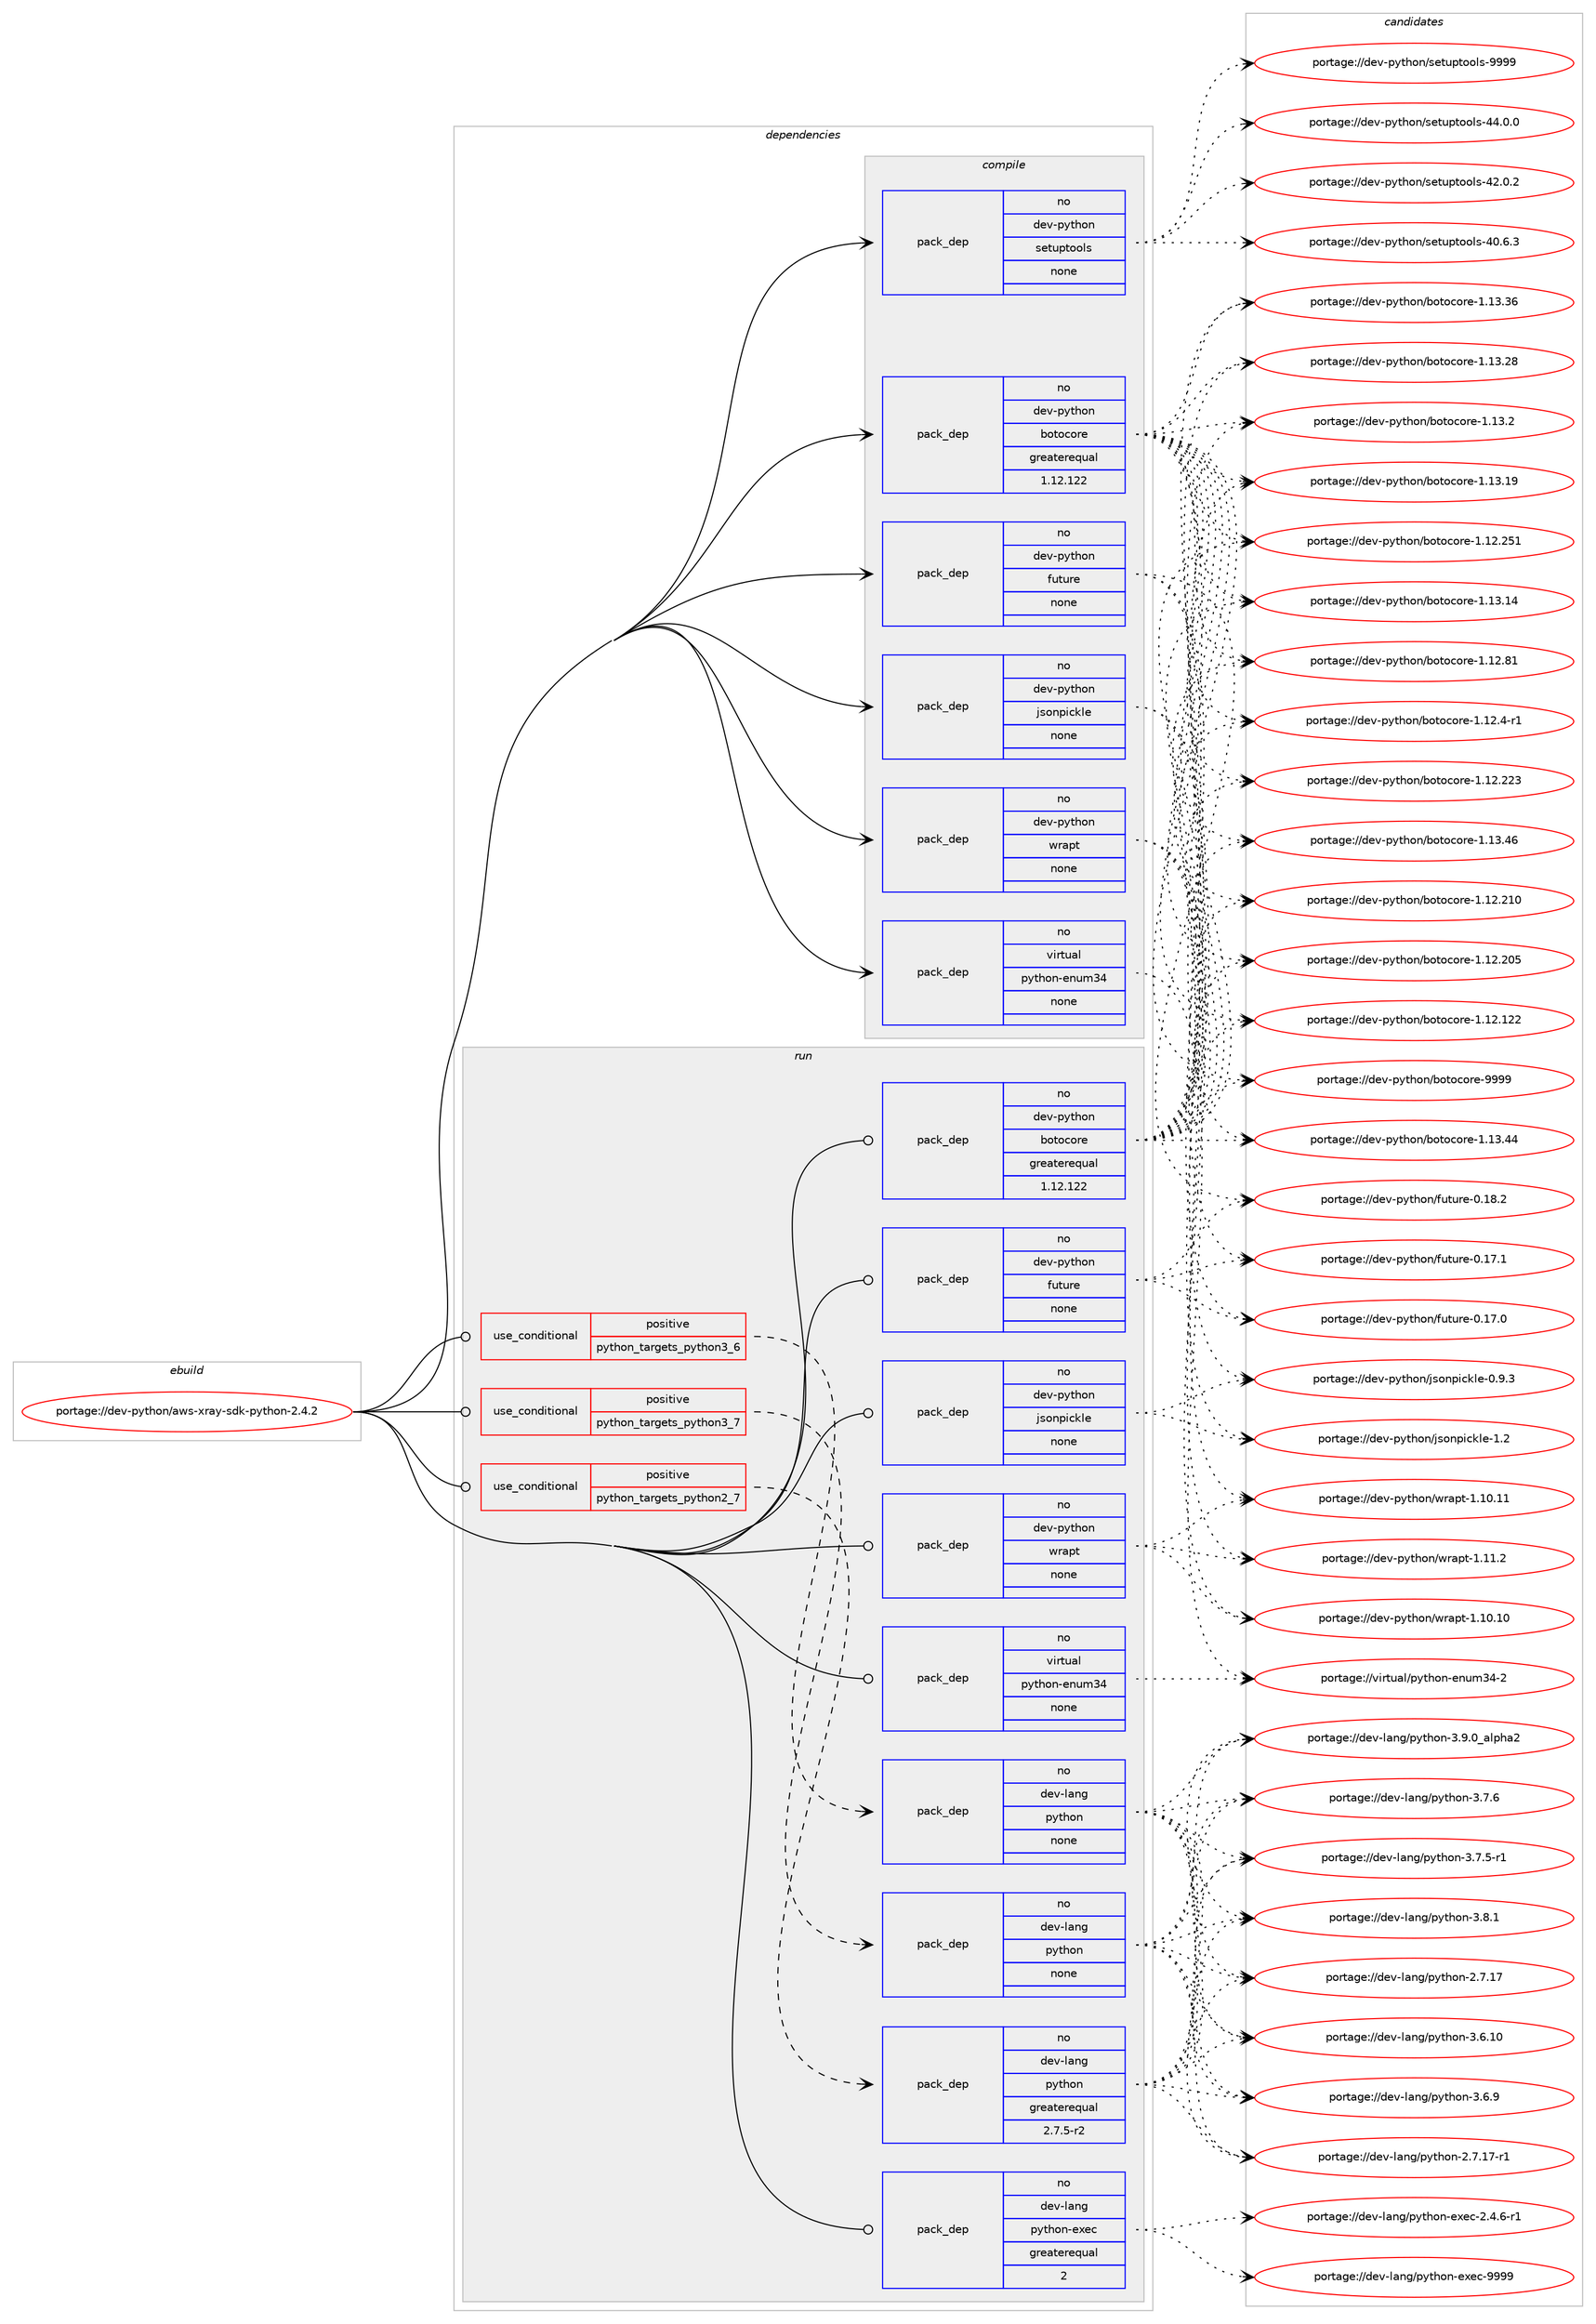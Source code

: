 digraph prolog {

# *************
# Graph options
# *************

newrank=true;
concentrate=true;
compound=true;
graph [rankdir=LR,fontname=Helvetica,fontsize=10,ranksep=1.5];#, ranksep=2.5, nodesep=0.2];
edge  [arrowhead=vee];
node  [fontname=Helvetica,fontsize=10];

# **********
# The ebuild
# **********

subgraph cluster_leftcol {
color=gray;
label=<<i>ebuild</i>>;
id [label="portage://dev-python/aws-xray-sdk-python-2.4.2", color=red, width=4, href="../dev-python/aws-xray-sdk-python-2.4.2.svg"];
}

# ****************
# The dependencies
# ****************

subgraph cluster_midcol {
color=gray;
label=<<i>dependencies</i>>;
subgraph cluster_compile {
fillcolor="#eeeeee";
style=filled;
label=<<i>compile</i>>;
subgraph pack346736 {
dependency470408 [label=<<TABLE BORDER="0" CELLBORDER="1" CELLSPACING="0" CELLPADDING="4" WIDTH="220"><TR><TD ROWSPAN="6" CELLPADDING="30">pack_dep</TD></TR><TR><TD WIDTH="110">no</TD></TR><TR><TD>dev-python</TD></TR><TR><TD>botocore</TD></TR><TR><TD>greaterequal</TD></TR><TR><TD>1.12.122</TD></TR></TABLE>>, shape=none, color=blue];
}
id:e -> dependency470408:w [weight=20,style="solid",arrowhead="vee"];
subgraph pack346737 {
dependency470409 [label=<<TABLE BORDER="0" CELLBORDER="1" CELLSPACING="0" CELLPADDING="4" WIDTH="220"><TR><TD ROWSPAN="6" CELLPADDING="30">pack_dep</TD></TR><TR><TD WIDTH="110">no</TD></TR><TR><TD>dev-python</TD></TR><TR><TD>future</TD></TR><TR><TD>none</TD></TR><TR><TD></TD></TR></TABLE>>, shape=none, color=blue];
}
id:e -> dependency470409:w [weight=20,style="solid",arrowhead="vee"];
subgraph pack346738 {
dependency470410 [label=<<TABLE BORDER="0" CELLBORDER="1" CELLSPACING="0" CELLPADDING="4" WIDTH="220"><TR><TD ROWSPAN="6" CELLPADDING="30">pack_dep</TD></TR><TR><TD WIDTH="110">no</TD></TR><TR><TD>dev-python</TD></TR><TR><TD>jsonpickle</TD></TR><TR><TD>none</TD></TR><TR><TD></TD></TR></TABLE>>, shape=none, color=blue];
}
id:e -> dependency470410:w [weight=20,style="solid",arrowhead="vee"];
subgraph pack346739 {
dependency470411 [label=<<TABLE BORDER="0" CELLBORDER="1" CELLSPACING="0" CELLPADDING="4" WIDTH="220"><TR><TD ROWSPAN="6" CELLPADDING="30">pack_dep</TD></TR><TR><TD WIDTH="110">no</TD></TR><TR><TD>dev-python</TD></TR><TR><TD>setuptools</TD></TR><TR><TD>none</TD></TR><TR><TD></TD></TR></TABLE>>, shape=none, color=blue];
}
id:e -> dependency470411:w [weight=20,style="solid",arrowhead="vee"];
subgraph pack346740 {
dependency470412 [label=<<TABLE BORDER="0" CELLBORDER="1" CELLSPACING="0" CELLPADDING="4" WIDTH="220"><TR><TD ROWSPAN="6" CELLPADDING="30">pack_dep</TD></TR><TR><TD WIDTH="110">no</TD></TR><TR><TD>dev-python</TD></TR><TR><TD>wrapt</TD></TR><TR><TD>none</TD></TR><TR><TD></TD></TR></TABLE>>, shape=none, color=blue];
}
id:e -> dependency470412:w [weight=20,style="solid",arrowhead="vee"];
subgraph pack346741 {
dependency470413 [label=<<TABLE BORDER="0" CELLBORDER="1" CELLSPACING="0" CELLPADDING="4" WIDTH="220"><TR><TD ROWSPAN="6" CELLPADDING="30">pack_dep</TD></TR><TR><TD WIDTH="110">no</TD></TR><TR><TD>virtual</TD></TR><TR><TD>python-enum34</TD></TR><TR><TD>none</TD></TR><TR><TD></TD></TR></TABLE>>, shape=none, color=blue];
}
id:e -> dependency470413:w [weight=20,style="solid",arrowhead="vee"];
}
subgraph cluster_compileandrun {
fillcolor="#eeeeee";
style=filled;
label=<<i>compile and run</i>>;
}
subgraph cluster_run {
fillcolor="#eeeeee";
style=filled;
label=<<i>run</i>>;
subgraph cond118657 {
dependency470414 [label=<<TABLE BORDER="0" CELLBORDER="1" CELLSPACING="0" CELLPADDING="4"><TR><TD ROWSPAN="3" CELLPADDING="10">use_conditional</TD></TR><TR><TD>positive</TD></TR><TR><TD>python_targets_python2_7</TD></TR></TABLE>>, shape=none, color=red];
subgraph pack346742 {
dependency470415 [label=<<TABLE BORDER="0" CELLBORDER="1" CELLSPACING="0" CELLPADDING="4" WIDTH="220"><TR><TD ROWSPAN="6" CELLPADDING="30">pack_dep</TD></TR><TR><TD WIDTH="110">no</TD></TR><TR><TD>dev-lang</TD></TR><TR><TD>python</TD></TR><TR><TD>greaterequal</TD></TR><TR><TD>2.7.5-r2</TD></TR></TABLE>>, shape=none, color=blue];
}
dependency470414:e -> dependency470415:w [weight=20,style="dashed",arrowhead="vee"];
}
id:e -> dependency470414:w [weight=20,style="solid",arrowhead="odot"];
subgraph cond118658 {
dependency470416 [label=<<TABLE BORDER="0" CELLBORDER="1" CELLSPACING="0" CELLPADDING="4"><TR><TD ROWSPAN="3" CELLPADDING="10">use_conditional</TD></TR><TR><TD>positive</TD></TR><TR><TD>python_targets_python3_6</TD></TR></TABLE>>, shape=none, color=red];
subgraph pack346743 {
dependency470417 [label=<<TABLE BORDER="0" CELLBORDER="1" CELLSPACING="0" CELLPADDING="4" WIDTH="220"><TR><TD ROWSPAN="6" CELLPADDING="30">pack_dep</TD></TR><TR><TD WIDTH="110">no</TD></TR><TR><TD>dev-lang</TD></TR><TR><TD>python</TD></TR><TR><TD>none</TD></TR><TR><TD></TD></TR></TABLE>>, shape=none, color=blue];
}
dependency470416:e -> dependency470417:w [weight=20,style="dashed",arrowhead="vee"];
}
id:e -> dependency470416:w [weight=20,style="solid",arrowhead="odot"];
subgraph cond118659 {
dependency470418 [label=<<TABLE BORDER="0" CELLBORDER="1" CELLSPACING="0" CELLPADDING="4"><TR><TD ROWSPAN="3" CELLPADDING="10">use_conditional</TD></TR><TR><TD>positive</TD></TR><TR><TD>python_targets_python3_7</TD></TR></TABLE>>, shape=none, color=red];
subgraph pack346744 {
dependency470419 [label=<<TABLE BORDER="0" CELLBORDER="1" CELLSPACING="0" CELLPADDING="4" WIDTH="220"><TR><TD ROWSPAN="6" CELLPADDING="30">pack_dep</TD></TR><TR><TD WIDTH="110">no</TD></TR><TR><TD>dev-lang</TD></TR><TR><TD>python</TD></TR><TR><TD>none</TD></TR><TR><TD></TD></TR></TABLE>>, shape=none, color=blue];
}
dependency470418:e -> dependency470419:w [weight=20,style="dashed",arrowhead="vee"];
}
id:e -> dependency470418:w [weight=20,style="solid",arrowhead="odot"];
subgraph pack346745 {
dependency470420 [label=<<TABLE BORDER="0" CELLBORDER="1" CELLSPACING="0" CELLPADDING="4" WIDTH="220"><TR><TD ROWSPAN="6" CELLPADDING="30">pack_dep</TD></TR><TR><TD WIDTH="110">no</TD></TR><TR><TD>dev-lang</TD></TR><TR><TD>python-exec</TD></TR><TR><TD>greaterequal</TD></TR><TR><TD>2</TD></TR></TABLE>>, shape=none, color=blue];
}
id:e -> dependency470420:w [weight=20,style="solid",arrowhead="odot"];
subgraph pack346746 {
dependency470421 [label=<<TABLE BORDER="0" CELLBORDER="1" CELLSPACING="0" CELLPADDING="4" WIDTH="220"><TR><TD ROWSPAN="6" CELLPADDING="30">pack_dep</TD></TR><TR><TD WIDTH="110">no</TD></TR><TR><TD>dev-python</TD></TR><TR><TD>botocore</TD></TR><TR><TD>greaterequal</TD></TR><TR><TD>1.12.122</TD></TR></TABLE>>, shape=none, color=blue];
}
id:e -> dependency470421:w [weight=20,style="solid",arrowhead="odot"];
subgraph pack346747 {
dependency470422 [label=<<TABLE BORDER="0" CELLBORDER="1" CELLSPACING="0" CELLPADDING="4" WIDTH="220"><TR><TD ROWSPAN="6" CELLPADDING="30">pack_dep</TD></TR><TR><TD WIDTH="110">no</TD></TR><TR><TD>dev-python</TD></TR><TR><TD>future</TD></TR><TR><TD>none</TD></TR><TR><TD></TD></TR></TABLE>>, shape=none, color=blue];
}
id:e -> dependency470422:w [weight=20,style="solid",arrowhead="odot"];
subgraph pack346748 {
dependency470423 [label=<<TABLE BORDER="0" CELLBORDER="1" CELLSPACING="0" CELLPADDING="4" WIDTH="220"><TR><TD ROWSPAN="6" CELLPADDING="30">pack_dep</TD></TR><TR><TD WIDTH="110">no</TD></TR><TR><TD>dev-python</TD></TR><TR><TD>jsonpickle</TD></TR><TR><TD>none</TD></TR><TR><TD></TD></TR></TABLE>>, shape=none, color=blue];
}
id:e -> dependency470423:w [weight=20,style="solid",arrowhead="odot"];
subgraph pack346749 {
dependency470424 [label=<<TABLE BORDER="0" CELLBORDER="1" CELLSPACING="0" CELLPADDING="4" WIDTH="220"><TR><TD ROWSPAN="6" CELLPADDING="30">pack_dep</TD></TR><TR><TD WIDTH="110">no</TD></TR><TR><TD>dev-python</TD></TR><TR><TD>wrapt</TD></TR><TR><TD>none</TD></TR><TR><TD></TD></TR></TABLE>>, shape=none, color=blue];
}
id:e -> dependency470424:w [weight=20,style="solid",arrowhead="odot"];
subgraph pack346750 {
dependency470425 [label=<<TABLE BORDER="0" CELLBORDER="1" CELLSPACING="0" CELLPADDING="4" WIDTH="220"><TR><TD ROWSPAN="6" CELLPADDING="30">pack_dep</TD></TR><TR><TD WIDTH="110">no</TD></TR><TR><TD>virtual</TD></TR><TR><TD>python-enum34</TD></TR><TR><TD>none</TD></TR><TR><TD></TD></TR></TABLE>>, shape=none, color=blue];
}
id:e -> dependency470425:w [weight=20,style="solid",arrowhead="odot"];
}
}

# **************
# The candidates
# **************

subgraph cluster_choices {
rank=same;
color=gray;
label=<<i>candidates</i>>;

subgraph choice346736 {
color=black;
nodesep=1;
choice100101118451121211161041111104798111116111991111141014557575757 [label="portage://dev-python/botocore-9999", color=red, width=4,href="../dev-python/botocore-9999.svg"];
choice100101118451121211161041111104798111116111991111141014549464951465254 [label="portage://dev-python/botocore-1.13.46", color=red, width=4,href="../dev-python/botocore-1.13.46.svg"];
choice100101118451121211161041111104798111116111991111141014549464951465252 [label="portage://dev-python/botocore-1.13.44", color=red, width=4,href="../dev-python/botocore-1.13.44.svg"];
choice100101118451121211161041111104798111116111991111141014549464951465154 [label="portage://dev-python/botocore-1.13.36", color=red, width=4,href="../dev-python/botocore-1.13.36.svg"];
choice100101118451121211161041111104798111116111991111141014549464951465056 [label="portage://dev-python/botocore-1.13.28", color=red, width=4,href="../dev-python/botocore-1.13.28.svg"];
choice1001011184511212111610411111047981111161119911111410145494649514650 [label="portage://dev-python/botocore-1.13.2", color=red, width=4,href="../dev-python/botocore-1.13.2.svg"];
choice100101118451121211161041111104798111116111991111141014549464951464957 [label="portage://dev-python/botocore-1.13.19", color=red, width=4,href="../dev-python/botocore-1.13.19.svg"];
choice100101118451121211161041111104798111116111991111141014549464951464952 [label="portage://dev-python/botocore-1.13.14", color=red, width=4,href="../dev-python/botocore-1.13.14.svg"];
choice100101118451121211161041111104798111116111991111141014549464950465649 [label="portage://dev-python/botocore-1.12.81", color=red, width=4,href="../dev-python/botocore-1.12.81.svg"];
choice10010111845112121116104111110479811111611199111114101454946495046524511449 [label="portage://dev-python/botocore-1.12.4-r1", color=red, width=4,href="../dev-python/botocore-1.12.4-r1.svg"];
choice10010111845112121116104111110479811111611199111114101454946495046505349 [label="portage://dev-python/botocore-1.12.251", color=red, width=4,href="../dev-python/botocore-1.12.251.svg"];
choice10010111845112121116104111110479811111611199111114101454946495046505051 [label="portage://dev-python/botocore-1.12.223", color=red, width=4,href="../dev-python/botocore-1.12.223.svg"];
choice10010111845112121116104111110479811111611199111114101454946495046504948 [label="portage://dev-python/botocore-1.12.210", color=red, width=4,href="../dev-python/botocore-1.12.210.svg"];
choice10010111845112121116104111110479811111611199111114101454946495046504853 [label="portage://dev-python/botocore-1.12.205", color=red, width=4,href="../dev-python/botocore-1.12.205.svg"];
choice10010111845112121116104111110479811111611199111114101454946495046495050 [label="portage://dev-python/botocore-1.12.122", color=red, width=4,href="../dev-python/botocore-1.12.122.svg"];
dependency470408:e -> choice100101118451121211161041111104798111116111991111141014557575757:w [style=dotted,weight="100"];
dependency470408:e -> choice100101118451121211161041111104798111116111991111141014549464951465254:w [style=dotted,weight="100"];
dependency470408:e -> choice100101118451121211161041111104798111116111991111141014549464951465252:w [style=dotted,weight="100"];
dependency470408:e -> choice100101118451121211161041111104798111116111991111141014549464951465154:w [style=dotted,weight="100"];
dependency470408:e -> choice100101118451121211161041111104798111116111991111141014549464951465056:w [style=dotted,weight="100"];
dependency470408:e -> choice1001011184511212111610411111047981111161119911111410145494649514650:w [style=dotted,weight="100"];
dependency470408:e -> choice100101118451121211161041111104798111116111991111141014549464951464957:w [style=dotted,weight="100"];
dependency470408:e -> choice100101118451121211161041111104798111116111991111141014549464951464952:w [style=dotted,weight="100"];
dependency470408:e -> choice100101118451121211161041111104798111116111991111141014549464950465649:w [style=dotted,weight="100"];
dependency470408:e -> choice10010111845112121116104111110479811111611199111114101454946495046524511449:w [style=dotted,weight="100"];
dependency470408:e -> choice10010111845112121116104111110479811111611199111114101454946495046505349:w [style=dotted,weight="100"];
dependency470408:e -> choice10010111845112121116104111110479811111611199111114101454946495046505051:w [style=dotted,weight="100"];
dependency470408:e -> choice10010111845112121116104111110479811111611199111114101454946495046504948:w [style=dotted,weight="100"];
dependency470408:e -> choice10010111845112121116104111110479811111611199111114101454946495046504853:w [style=dotted,weight="100"];
dependency470408:e -> choice10010111845112121116104111110479811111611199111114101454946495046495050:w [style=dotted,weight="100"];
}
subgraph choice346737 {
color=black;
nodesep=1;
choice100101118451121211161041111104710211711611711410145484649564650 [label="portage://dev-python/future-0.18.2", color=red, width=4,href="../dev-python/future-0.18.2.svg"];
choice100101118451121211161041111104710211711611711410145484649554649 [label="portage://dev-python/future-0.17.1", color=red, width=4,href="../dev-python/future-0.17.1.svg"];
choice100101118451121211161041111104710211711611711410145484649554648 [label="portage://dev-python/future-0.17.0", color=red, width=4,href="../dev-python/future-0.17.0.svg"];
dependency470409:e -> choice100101118451121211161041111104710211711611711410145484649564650:w [style=dotted,weight="100"];
dependency470409:e -> choice100101118451121211161041111104710211711611711410145484649554649:w [style=dotted,weight="100"];
dependency470409:e -> choice100101118451121211161041111104710211711611711410145484649554648:w [style=dotted,weight="100"];
}
subgraph choice346738 {
color=black;
nodesep=1;
choice10010111845112121116104111110471061151111101121059910710810145494650 [label="portage://dev-python/jsonpickle-1.2", color=red, width=4,href="../dev-python/jsonpickle-1.2.svg"];
choice100101118451121211161041111104710611511111011210599107108101454846574651 [label="portage://dev-python/jsonpickle-0.9.3", color=red, width=4,href="../dev-python/jsonpickle-0.9.3.svg"];
dependency470410:e -> choice10010111845112121116104111110471061151111101121059910710810145494650:w [style=dotted,weight="100"];
dependency470410:e -> choice100101118451121211161041111104710611511111011210599107108101454846574651:w [style=dotted,weight="100"];
}
subgraph choice346739 {
color=black;
nodesep=1;
choice10010111845112121116104111110471151011161171121161111111081154557575757 [label="portage://dev-python/setuptools-9999", color=red, width=4,href="../dev-python/setuptools-9999.svg"];
choice100101118451121211161041111104711510111611711211611111110811545525246484648 [label="portage://dev-python/setuptools-44.0.0", color=red, width=4,href="../dev-python/setuptools-44.0.0.svg"];
choice100101118451121211161041111104711510111611711211611111110811545525046484650 [label="portage://dev-python/setuptools-42.0.2", color=red, width=4,href="../dev-python/setuptools-42.0.2.svg"];
choice100101118451121211161041111104711510111611711211611111110811545524846544651 [label="portage://dev-python/setuptools-40.6.3", color=red, width=4,href="../dev-python/setuptools-40.6.3.svg"];
dependency470411:e -> choice10010111845112121116104111110471151011161171121161111111081154557575757:w [style=dotted,weight="100"];
dependency470411:e -> choice100101118451121211161041111104711510111611711211611111110811545525246484648:w [style=dotted,weight="100"];
dependency470411:e -> choice100101118451121211161041111104711510111611711211611111110811545525046484650:w [style=dotted,weight="100"];
dependency470411:e -> choice100101118451121211161041111104711510111611711211611111110811545524846544651:w [style=dotted,weight="100"];
}
subgraph choice346740 {
color=black;
nodesep=1;
choice10010111845112121116104111110471191149711211645494649494650 [label="portage://dev-python/wrapt-1.11.2", color=red, width=4,href="../dev-python/wrapt-1.11.2.svg"];
choice1001011184511212111610411111047119114971121164549464948464949 [label="portage://dev-python/wrapt-1.10.11", color=red, width=4,href="../dev-python/wrapt-1.10.11.svg"];
choice1001011184511212111610411111047119114971121164549464948464948 [label="portage://dev-python/wrapt-1.10.10", color=red, width=4,href="../dev-python/wrapt-1.10.10.svg"];
dependency470412:e -> choice10010111845112121116104111110471191149711211645494649494650:w [style=dotted,weight="100"];
dependency470412:e -> choice1001011184511212111610411111047119114971121164549464948464949:w [style=dotted,weight="100"];
dependency470412:e -> choice1001011184511212111610411111047119114971121164549464948464948:w [style=dotted,weight="100"];
}
subgraph choice346741 {
color=black;
nodesep=1;
choice11810511411611797108471121211161041111104510111011710951524550 [label="portage://virtual/python-enum34-2", color=red, width=4,href="../virtual/python-enum34-2.svg"];
dependency470413:e -> choice11810511411611797108471121211161041111104510111011710951524550:w [style=dotted,weight="100"];
}
subgraph choice346742 {
color=black;
nodesep=1;
choice10010111845108971101034711212111610411111045514657464895971081121049750 [label="portage://dev-lang/python-3.9.0_alpha2", color=red, width=4,href="../dev-lang/python-3.9.0_alpha2.svg"];
choice100101118451089711010347112121116104111110455146564649 [label="portage://dev-lang/python-3.8.1", color=red, width=4,href="../dev-lang/python-3.8.1.svg"];
choice100101118451089711010347112121116104111110455146554654 [label="portage://dev-lang/python-3.7.6", color=red, width=4,href="../dev-lang/python-3.7.6.svg"];
choice1001011184510897110103471121211161041111104551465546534511449 [label="portage://dev-lang/python-3.7.5-r1", color=red, width=4,href="../dev-lang/python-3.7.5-r1.svg"];
choice100101118451089711010347112121116104111110455146544657 [label="portage://dev-lang/python-3.6.9", color=red, width=4,href="../dev-lang/python-3.6.9.svg"];
choice10010111845108971101034711212111610411111045514654464948 [label="portage://dev-lang/python-3.6.10", color=red, width=4,href="../dev-lang/python-3.6.10.svg"];
choice100101118451089711010347112121116104111110455046554649554511449 [label="portage://dev-lang/python-2.7.17-r1", color=red, width=4,href="../dev-lang/python-2.7.17-r1.svg"];
choice10010111845108971101034711212111610411111045504655464955 [label="portage://dev-lang/python-2.7.17", color=red, width=4,href="../dev-lang/python-2.7.17.svg"];
dependency470415:e -> choice10010111845108971101034711212111610411111045514657464895971081121049750:w [style=dotted,weight="100"];
dependency470415:e -> choice100101118451089711010347112121116104111110455146564649:w [style=dotted,weight="100"];
dependency470415:e -> choice100101118451089711010347112121116104111110455146554654:w [style=dotted,weight="100"];
dependency470415:e -> choice1001011184510897110103471121211161041111104551465546534511449:w [style=dotted,weight="100"];
dependency470415:e -> choice100101118451089711010347112121116104111110455146544657:w [style=dotted,weight="100"];
dependency470415:e -> choice10010111845108971101034711212111610411111045514654464948:w [style=dotted,weight="100"];
dependency470415:e -> choice100101118451089711010347112121116104111110455046554649554511449:w [style=dotted,weight="100"];
dependency470415:e -> choice10010111845108971101034711212111610411111045504655464955:w [style=dotted,weight="100"];
}
subgraph choice346743 {
color=black;
nodesep=1;
choice10010111845108971101034711212111610411111045514657464895971081121049750 [label="portage://dev-lang/python-3.9.0_alpha2", color=red, width=4,href="../dev-lang/python-3.9.0_alpha2.svg"];
choice100101118451089711010347112121116104111110455146564649 [label="portage://dev-lang/python-3.8.1", color=red, width=4,href="../dev-lang/python-3.8.1.svg"];
choice100101118451089711010347112121116104111110455146554654 [label="portage://dev-lang/python-3.7.6", color=red, width=4,href="../dev-lang/python-3.7.6.svg"];
choice1001011184510897110103471121211161041111104551465546534511449 [label="portage://dev-lang/python-3.7.5-r1", color=red, width=4,href="../dev-lang/python-3.7.5-r1.svg"];
choice100101118451089711010347112121116104111110455146544657 [label="portage://dev-lang/python-3.6.9", color=red, width=4,href="../dev-lang/python-3.6.9.svg"];
choice10010111845108971101034711212111610411111045514654464948 [label="portage://dev-lang/python-3.6.10", color=red, width=4,href="../dev-lang/python-3.6.10.svg"];
choice100101118451089711010347112121116104111110455046554649554511449 [label="portage://dev-lang/python-2.7.17-r1", color=red, width=4,href="../dev-lang/python-2.7.17-r1.svg"];
choice10010111845108971101034711212111610411111045504655464955 [label="portage://dev-lang/python-2.7.17", color=red, width=4,href="../dev-lang/python-2.7.17.svg"];
dependency470417:e -> choice10010111845108971101034711212111610411111045514657464895971081121049750:w [style=dotted,weight="100"];
dependency470417:e -> choice100101118451089711010347112121116104111110455146564649:w [style=dotted,weight="100"];
dependency470417:e -> choice100101118451089711010347112121116104111110455146554654:w [style=dotted,weight="100"];
dependency470417:e -> choice1001011184510897110103471121211161041111104551465546534511449:w [style=dotted,weight="100"];
dependency470417:e -> choice100101118451089711010347112121116104111110455146544657:w [style=dotted,weight="100"];
dependency470417:e -> choice10010111845108971101034711212111610411111045514654464948:w [style=dotted,weight="100"];
dependency470417:e -> choice100101118451089711010347112121116104111110455046554649554511449:w [style=dotted,weight="100"];
dependency470417:e -> choice10010111845108971101034711212111610411111045504655464955:w [style=dotted,weight="100"];
}
subgraph choice346744 {
color=black;
nodesep=1;
choice10010111845108971101034711212111610411111045514657464895971081121049750 [label="portage://dev-lang/python-3.9.0_alpha2", color=red, width=4,href="../dev-lang/python-3.9.0_alpha2.svg"];
choice100101118451089711010347112121116104111110455146564649 [label="portage://dev-lang/python-3.8.1", color=red, width=4,href="../dev-lang/python-3.8.1.svg"];
choice100101118451089711010347112121116104111110455146554654 [label="portage://dev-lang/python-3.7.6", color=red, width=4,href="../dev-lang/python-3.7.6.svg"];
choice1001011184510897110103471121211161041111104551465546534511449 [label="portage://dev-lang/python-3.7.5-r1", color=red, width=4,href="../dev-lang/python-3.7.5-r1.svg"];
choice100101118451089711010347112121116104111110455146544657 [label="portage://dev-lang/python-3.6.9", color=red, width=4,href="../dev-lang/python-3.6.9.svg"];
choice10010111845108971101034711212111610411111045514654464948 [label="portage://dev-lang/python-3.6.10", color=red, width=4,href="../dev-lang/python-3.6.10.svg"];
choice100101118451089711010347112121116104111110455046554649554511449 [label="portage://dev-lang/python-2.7.17-r1", color=red, width=4,href="../dev-lang/python-2.7.17-r1.svg"];
choice10010111845108971101034711212111610411111045504655464955 [label="portage://dev-lang/python-2.7.17", color=red, width=4,href="../dev-lang/python-2.7.17.svg"];
dependency470419:e -> choice10010111845108971101034711212111610411111045514657464895971081121049750:w [style=dotted,weight="100"];
dependency470419:e -> choice100101118451089711010347112121116104111110455146564649:w [style=dotted,weight="100"];
dependency470419:e -> choice100101118451089711010347112121116104111110455146554654:w [style=dotted,weight="100"];
dependency470419:e -> choice1001011184510897110103471121211161041111104551465546534511449:w [style=dotted,weight="100"];
dependency470419:e -> choice100101118451089711010347112121116104111110455146544657:w [style=dotted,weight="100"];
dependency470419:e -> choice10010111845108971101034711212111610411111045514654464948:w [style=dotted,weight="100"];
dependency470419:e -> choice100101118451089711010347112121116104111110455046554649554511449:w [style=dotted,weight="100"];
dependency470419:e -> choice10010111845108971101034711212111610411111045504655464955:w [style=dotted,weight="100"];
}
subgraph choice346745 {
color=black;
nodesep=1;
choice10010111845108971101034711212111610411111045101120101994557575757 [label="portage://dev-lang/python-exec-9999", color=red, width=4,href="../dev-lang/python-exec-9999.svg"];
choice10010111845108971101034711212111610411111045101120101994550465246544511449 [label="portage://dev-lang/python-exec-2.4.6-r1", color=red, width=4,href="../dev-lang/python-exec-2.4.6-r1.svg"];
dependency470420:e -> choice10010111845108971101034711212111610411111045101120101994557575757:w [style=dotted,weight="100"];
dependency470420:e -> choice10010111845108971101034711212111610411111045101120101994550465246544511449:w [style=dotted,weight="100"];
}
subgraph choice346746 {
color=black;
nodesep=1;
choice100101118451121211161041111104798111116111991111141014557575757 [label="portage://dev-python/botocore-9999", color=red, width=4,href="../dev-python/botocore-9999.svg"];
choice100101118451121211161041111104798111116111991111141014549464951465254 [label="portage://dev-python/botocore-1.13.46", color=red, width=4,href="../dev-python/botocore-1.13.46.svg"];
choice100101118451121211161041111104798111116111991111141014549464951465252 [label="portage://dev-python/botocore-1.13.44", color=red, width=4,href="../dev-python/botocore-1.13.44.svg"];
choice100101118451121211161041111104798111116111991111141014549464951465154 [label="portage://dev-python/botocore-1.13.36", color=red, width=4,href="../dev-python/botocore-1.13.36.svg"];
choice100101118451121211161041111104798111116111991111141014549464951465056 [label="portage://dev-python/botocore-1.13.28", color=red, width=4,href="../dev-python/botocore-1.13.28.svg"];
choice1001011184511212111610411111047981111161119911111410145494649514650 [label="portage://dev-python/botocore-1.13.2", color=red, width=4,href="../dev-python/botocore-1.13.2.svg"];
choice100101118451121211161041111104798111116111991111141014549464951464957 [label="portage://dev-python/botocore-1.13.19", color=red, width=4,href="../dev-python/botocore-1.13.19.svg"];
choice100101118451121211161041111104798111116111991111141014549464951464952 [label="portage://dev-python/botocore-1.13.14", color=red, width=4,href="../dev-python/botocore-1.13.14.svg"];
choice100101118451121211161041111104798111116111991111141014549464950465649 [label="portage://dev-python/botocore-1.12.81", color=red, width=4,href="../dev-python/botocore-1.12.81.svg"];
choice10010111845112121116104111110479811111611199111114101454946495046524511449 [label="portage://dev-python/botocore-1.12.4-r1", color=red, width=4,href="../dev-python/botocore-1.12.4-r1.svg"];
choice10010111845112121116104111110479811111611199111114101454946495046505349 [label="portage://dev-python/botocore-1.12.251", color=red, width=4,href="../dev-python/botocore-1.12.251.svg"];
choice10010111845112121116104111110479811111611199111114101454946495046505051 [label="portage://dev-python/botocore-1.12.223", color=red, width=4,href="../dev-python/botocore-1.12.223.svg"];
choice10010111845112121116104111110479811111611199111114101454946495046504948 [label="portage://dev-python/botocore-1.12.210", color=red, width=4,href="../dev-python/botocore-1.12.210.svg"];
choice10010111845112121116104111110479811111611199111114101454946495046504853 [label="portage://dev-python/botocore-1.12.205", color=red, width=4,href="../dev-python/botocore-1.12.205.svg"];
choice10010111845112121116104111110479811111611199111114101454946495046495050 [label="portage://dev-python/botocore-1.12.122", color=red, width=4,href="../dev-python/botocore-1.12.122.svg"];
dependency470421:e -> choice100101118451121211161041111104798111116111991111141014557575757:w [style=dotted,weight="100"];
dependency470421:e -> choice100101118451121211161041111104798111116111991111141014549464951465254:w [style=dotted,weight="100"];
dependency470421:e -> choice100101118451121211161041111104798111116111991111141014549464951465252:w [style=dotted,weight="100"];
dependency470421:e -> choice100101118451121211161041111104798111116111991111141014549464951465154:w [style=dotted,weight="100"];
dependency470421:e -> choice100101118451121211161041111104798111116111991111141014549464951465056:w [style=dotted,weight="100"];
dependency470421:e -> choice1001011184511212111610411111047981111161119911111410145494649514650:w [style=dotted,weight="100"];
dependency470421:e -> choice100101118451121211161041111104798111116111991111141014549464951464957:w [style=dotted,weight="100"];
dependency470421:e -> choice100101118451121211161041111104798111116111991111141014549464951464952:w [style=dotted,weight="100"];
dependency470421:e -> choice100101118451121211161041111104798111116111991111141014549464950465649:w [style=dotted,weight="100"];
dependency470421:e -> choice10010111845112121116104111110479811111611199111114101454946495046524511449:w [style=dotted,weight="100"];
dependency470421:e -> choice10010111845112121116104111110479811111611199111114101454946495046505349:w [style=dotted,weight="100"];
dependency470421:e -> choice10010111845112121116104111110479811111611199111114101454946495046505051:w [style=dotted,weight="100"];
dependency470421:e -> choice10010111845112121116104111110479811111611199111114101454946495046504948:w [style=dotted,weight="100"];
dependency470421:e -> choice10010111845112121116104111110479811111611199111114101454946495046504853:w [style=dotted,weight="100"];
dependency470421:e -> choice10010111845112121116104111110479811111611199111114101454946495046495050:w [style=dotted,weight="100"];
}
subgraph choice346747 {
color=black;
nodesep=1;
choice100101118451121211161041111104710211711611711410145484649564650 [label="portage://dev-python/future-0.18.2", color=red, width=4,href="../dev-python/future-0.18.2.svg"];
choice100101118451121211161041111104710211711611711410145484649554649 [label="portage://dev-python/future-0.17.1", color=red, width=4,href="../dev-python/future-0.17.1.svg"];
choice100101118451121211161041111104710211711611711410145484649554648 [label="portage://dev-python/future-0.17.0", color=red, width=4,href="../dev-python/future-0.17.0.svg"];
dependency470422:e -> choice100101118451121211161041111104710211711611711410145484649564650:w [style=dotted,weight="100"];
dependency470422:e -> choice100101118451121211161041111104710211711611711410145484649554649:w [style=dotted,weight="100"];
dependency470422:e -> choice100101118451121211161041111104710211711611711410145484649554648:w [style=dotted,weight="100"];
}
subgraph choice346748 {
color=black;
nodesep=1;
choice10010111845112121116104111110471061151111101121059910710810145494650 [label="portage://dev-python/jsonpickle-1.2", color=red, width=4,href="../dev-python/jsonpickle-1.2.svg"];
choice100101118451121211161041111104710611511111011210599107108101454846574651 [label="portage://dev-python/jsonpickle-0.9.3", color=red, width=4,href="../dev-python/jsonpickle-0.9.3.svg"];
dependency470423:e -> choice10010111845112121116104111110471061151111101121059910710810145494650:w [style=dotted,weight="100"];
dependency470423:e -> choice100101118451121211161041111104710611511111011210599107108101454846574651:w [style=dotted,weight="100"];
}
subgraph choice346749 {
color=black;
nodesep=1;
choice10010111845112121116104111110471191149711211645494649494650 [label="portage://dev-python/wrapt-1.11.2", color=red, width=4,href="../dev-python/wrapt-1.11.2.svg"];
choice1001011184511212111610411111047119114971121164549464948464949 [label="portage://dev-python/wrapt-1.10.11", color=red, width=4,href="../dev-python/wrapt-1.10.11.svg"];
choice1001011184511212111610411111047119114971121164549464948464948 [label="portage://dev-python/wrapt-1.10.10", color=red, width=4,href="../dev-python/wrapt-1.10.10.svg"];
dependency470424:e -> choice10010111845112121116104111110471191149711211645494649494650:w [style=dotted,weight="100"];
dependency470424:e -> choice1001011184511212111610411111047119114971121164549464948464949:w [style=dotted,weight="100"];
dependency470424:e -> choice1001011184511212111610411111047119114971121164549464948464948:w [style=dotted,weight="100"];
}
subgraph choice346750 {
color=black;
nodesep=1;
choice11810511411611797108471121211161041111104510111011710951524550 [label="portage://virtual/python-enum34-2", color=red, width=4,href="../virtual/python-enum34-2.svg"];
dependency470425:e -> choice11810511411611797108471121211161041111104510111011710951524550:w [style=dotted,weight="100"];
}
}

}
